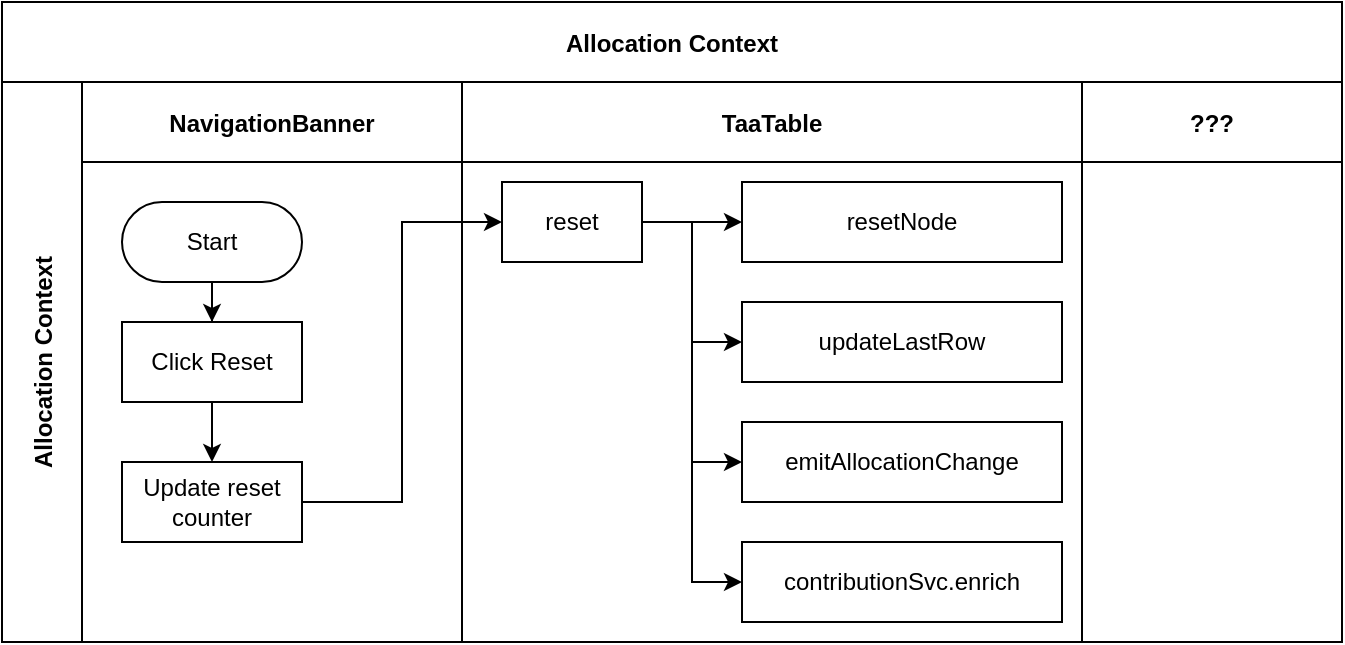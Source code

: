 <mxfile version="21.3.8" type="github">
  <diagram id="kgpKYQtTHZ0yAKxKKP6v" name="Page-1">
    <mxGraphModel dx="1392" dy="770" grid="1" gridSize="10" guides="1" tooltips="1" connect="1" arrows="1" fold="1" page="1" pageScale="1" pageWidth="850" pageHeight="1100" math="0" shadow="0">
      <root>
        <mxCell id="0" />
        <mxCell id="1" parent="0" />
        <mxCell id="3nuBFxr9cyL0pnOWT2aG-1" value="Allocation Context" style="shape=table;childLayout=tableLayout;startSize=40;collapsible=0;recursiveResize=0;expand=0;fillColor=none;fontStyle=1;movable=1;resizable=1;rotatable=1;deletable=1;editable=1;locked=0;connectable=1;" parent="1" vertex="1">
          <mxGeometry x="90" y="150" width="670" height="320" as="geometry" />
        </mxCell>
        <mxCell id="3nuBFxr9cyL0pnOWT2aG-3" value="Allocation Context" style="shape=tableRow;horizontal=0;swimlaneHead=0;swimlaneBody=0;top=0;left=0;bottom=0;right=0;fillColor=none;points=[[0,0.5],[1,0.5]];portConstraint=eastwest;startSize=40;collapsible=0;recursiveResize=0;expand=0;fontStyle=1;" parent="3nuBFxr9cyL0pnOWT2aG-1" vertex="1">
          <mxGeometry y="40" width="670" height="280" as="geometry" />
        </mxCell>
        <mxCell id="3nuBFxr9cyL0pnOWT2aG-4" value="NavigationBanner" style="swimlane;swimlaneHead=0;swimlaneBody=0;connectable=0;fillColor=none;startSize=40;collapsible=0;recursiveResize=0;expand=0;fontStyle=1;" parent="3nuBFxr9cyL0pnOWT2aG-3" vertex="1">
          <mxGeometry x="40" width="190" height="280" as="geometry">
            <mxRectangle width="190" height="280" as="alternateBounds" />
          </mxGeometry>
        </mxCell>
        <mxCell id="3nuBFxr9cyL0pnOWT2aG-5" style="edgeStyle=orthogonalEdgeStyle;rounded=0;orthogonalLoop=1;jettySize=auto;html=1;" parent="3nuBFxr9cyL0pnOWT2aG-4" source="3nuBFxr9cyL0pnOWT2aG-6" target="3nuBFxr9cyL0pnOWT2aG-7" edge="1">
          <mxGeometry relative="1" as="geometry" />
        </mxCell>
        <mxCell id="3nuBFxr9cyL0pnOWT2aG-6" value="Start" style="rounded=1;whiteSpace=wrap;html=1;arcSize=50;" parent="3nuBFxr9cyL0pnOWT2aG-4" vertex="1">
          <mxGeometry x="20" y="60" width="90" height="40" as="geometry" />
        </mxCell>
        <mxCell id="2W9Eh5ppJ_-HrsKfWjEB-4" value="" style="edgeStyle=orthogonalEdgeStyle;rounded=0;orthogonalLoop=1;jettySize=auto;html=1;" edge="1" parent="3nuBFxr9cyL0pnOWT2aG-4" source="3nuBFxr9cyL0pnOWT2aG-7" target="3nuBFxr9cyL0pnOWT2aG-9">
          <mxGeometry relative="1" as="geometry" />
        </mxCell>
        <mxCell id="3nuBFxr9cyL0pnOWT2aG-7" value="Click Reset" style="rounded=0;whiteSpace=wrap;html=1;" parent="3nuBFxr9cyL0pnOWT2aG-4" vertex="1">
          <mxGeometry x="20" y="120" width="90" height="40" as="geometry" />
        </mxCell>
        <mxCell id="3nuBFxr9cyL0pnOWT2aG-9" value="Update reset counter" style="rounded=0;whiteSpace=wrap;html=1;" parent="3nuBFxr9cyL0pnOWT2aG-4" vertex="1">
          <mxGeometry x="20" y="190" width="90" height="40" as="geometry" />
        </mxCell>
        <mxCell id="3nuBFxr9cyL0pnOWT2aG-8" value="TaaTable" style="swimlane;swimlaneHead=0;swimlaneBody=0;connectable=0;fillColor=none;startSize=40;collapsible=0;recursiveResize=0;expand=0;fontStyle=1;" parent="3nuBFxr9cyL0pnOWT2aG-3" vertex="1">
          <mxGeometry x="230" width="310" height="280" as="geometry">
            <mxRectangle width="310" height="280" as="alternateBounds" />
          </mxGeometry>
        </mxCell>
        <mxCell id="2W9Eh5ppJ_-HrsKfWjEB-36" value="" style="edgeStyle=orthogonalEdgeStyle;rounded=0;orthogonalLoop=1;jettySize=auto;html=1;" edge="1" parent="3nuBFxr9cyL0pnOWT2aG-8" source="2W9Eh5ppJ_-HrsKfWjEB-5" target="2W9Eh5ppJ_-HrsKfWjEB-27">
          <mxGeometry relative="1" as="geometry" />
        </mxCell>
        <mxCell id="2W9Eh5ppJ_-HrsKfWjEB-38" style="edgeStyle=orthogonalEdgeStyle;rounded=0;orthogonalLoop=1;jettySize=auto;html=1;exitX=1;exitY=0.5;exitDx=0;exitDy=0;entryX=0;entryY=0.5;entryDx=0;entryDy=0;" edge="1" parent="3nuBFxr9cyL0pnOWT2aG-8" source="2W9Eh5ppJ_-HrsKfWjEB-5" target="2W9Eh5ppJ_-HrsKfWjEB-34">
          <mxGeometry relative="1" as="geometry" />
        </mxCell>
        <mxCell id="2W9Eh5ppJ_-HrsKfWjEB-45" style="edgeStyle=orthogonalEdgeStyle;rounded=0;orthogonalLoop=1;jettySize=auto;html=1;entryX=0;entryY=0.5;entryDx=0;entryDy=0;" edge="1" parent="3nuBFxr9cyL0pnOWT2aG-8" source="2W9Eh5ppJ_-HrsKfWjEB-5" target="2W9Eh5ppJ_-HrsKfWjEB-44">
          <mxGeometry relative="1" as="geometry" />
        </mxCell>
        <mxCell id="2W9Eh5ppJ_-HrsKfWjEB-46" style="edgeStyle=orthogonalEdgeStyle;rounded=0;orthogonalLoop=1;jettySize=auto;html=1;entryX=0;entryY=0.5;entryDx=0;entryDy=0;" edge="1" parent="3nuBFxr9cyL0pnOWT2aG-8" source="2W9Eh5ppJ_-HrsKfWjEB-5" target="2W9Eh5ppJ_-HrsKfWjEB-29">
          <mxGeometry relative="1" as="geometry" />
        </mxCell>
        <mxCell id="2W9Eh5ppJ_-HrsKfWjEB-5" value="reset" style="whiteSpace=wrap;html=1;rounded=0;" vertex="1" parent="3nuBFxr9cyL0pnOWT2aG-8">
          <mxGeometry x="20" y="50" width="70" height="40" as="geometry" />
        </mxCell>
        <mxCell id="2W9Eh5ppJ_-HrsKfWjEB-27" value="resetNode" style="whiteSpace=wrap;html=1;rounded=0;" vertex="1" parent="3nuBFxr9cyL0pnOWT2aG-8">
          <mxGeometry x="140" y="50" width="160" height="40" as="geometry" />
        </mxCell>
        <mxCell id="2W9Eh5ppJ_-HrsKfWjEB-29" value="emitAllocationChange" style="whiteSpace=wrap;html=1;rounded=0;" vertex="1" parent="3nuBFxr9cyL0pnOWT2aG-8">
          <mxGeometry x="140" y="170" width="160" height="40" as="geometry" />
        </mxCell>
        <mxCell id="2W9Eh5ppJ_-HrsKfWjEB-34" value="contributionSvc.enrich" style="whiteSpace=wrap;html=1;rounded=0;" vertex="1" parent="3nuBFxr9cyL0pnOWT2aG-8">
          <mxGeometry x="140" y="230" width="160" height="40" as="geometry" />
        </mxCell>
        <mxCell id="2W9Eh5ppJ_-HrsKfWjEB-44" value="updateLastRow" style="whiteSpace=wrap;html=1;rounded=0;" vertex="1" parent="3nuBFxr9cyL0pnOWT2aG-8">
          <mxGeometry x="140" y="110" width="160" height="40" as="geometry" />
        </mxCell>
        <mxCell id="3nuBFxr9cyL0pnOWT2aG-11" value="???" style="swimlane;swimlaneHead=0;swimlaneBody=0;connectable=0;fillColor=none;startSize=40;collapsible=0;recursiveResize=0;expand=0;fontStyle=1;" parent="3nuBFxr9cyL0pnOWT2aG-3" vertex="1">
          <mxGeometry x="540" width="130" height="280" as="geometry">
            <mxRectangle width="130" height="280" as="alternateBounds" />
          </mxGeometry>
        </mxCell>
        <mxCell id="3nuBFxr9cyL0pnOWT2aG-12" style="edgeStyle=orthogonalEdgeStyle;rounded=0;orthogonalLoop=1;jettySize=auto;html=1;" parent="3nuBFxr9cyL0pnOWT2aG-11" target="3nuBFxr9cyL0pnOWT2aG-14" edge="1">
          <mxGeometry relative="1" as="geometry">
            <mxPoint x="65.026" y="100" as="sourcePoint" />
          </mxGeometry>
        </mxCell>
        <mxCell id="2W9Eh5ppJ_-HrsKfWjEB-11" style="edgeStyle=orthogonalEdgeStyle;rounded=0;orthogonalLoop=1;jettySize=auto;html=1;entryX=0;entryY=0.5;entryDx=0;entryDy=0;" edge="1" parent="3nuBFxr9cyL0pnOWT2aG-3" source="3nuBFxr9cyL0pnOWT2aG-9" target="2W9Eh5ppJ_-HrsKfWjEB-5">
          <mxGeometry relative="1" as="geometry" />
        </mxCell>
      </root>
    </mxGraphModel>
  </diagram>
</mxfile>
